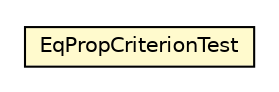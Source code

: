 #!/usr/local/bin/dot
#
# Class diagram 
# Generated by UMLGraph version R5_6_6-8-g8d7759 (http://www.umlgraph.org/)
#

digraph G {
	edge [fontname="Helvetica",fontsize=10,labelfontname="Helvetica",labelfontsize=10];
	node [fontname="Helvetica",fontsize=10,shape=plaintext];
	nodesep=0.25;
	ranksep=0.5;
	// org.dayatang.domain.internal.repo.EqPropCriterionTest
	c24661 [label=<<table title="org.dayatang.domain.internal.repo.EqPropCriterionTest" border="0" cellborder="1" cellspacing="0" cellpadding="2" port="p" bgcolor="lemonChiffon" href="./EqPropCriterionTest.html">
		<tr><td><table border="0" cellspacing="0" cellpadding="1">
<tr><td align="center" balign="center"> EqPropCriterionTest </td></tr>
		</table></td></tr>
		</table>>, URL="./EqPropCriterionTest.html", fontname="Helvetica", fontcolor="black", fontsize=10.0];
}


